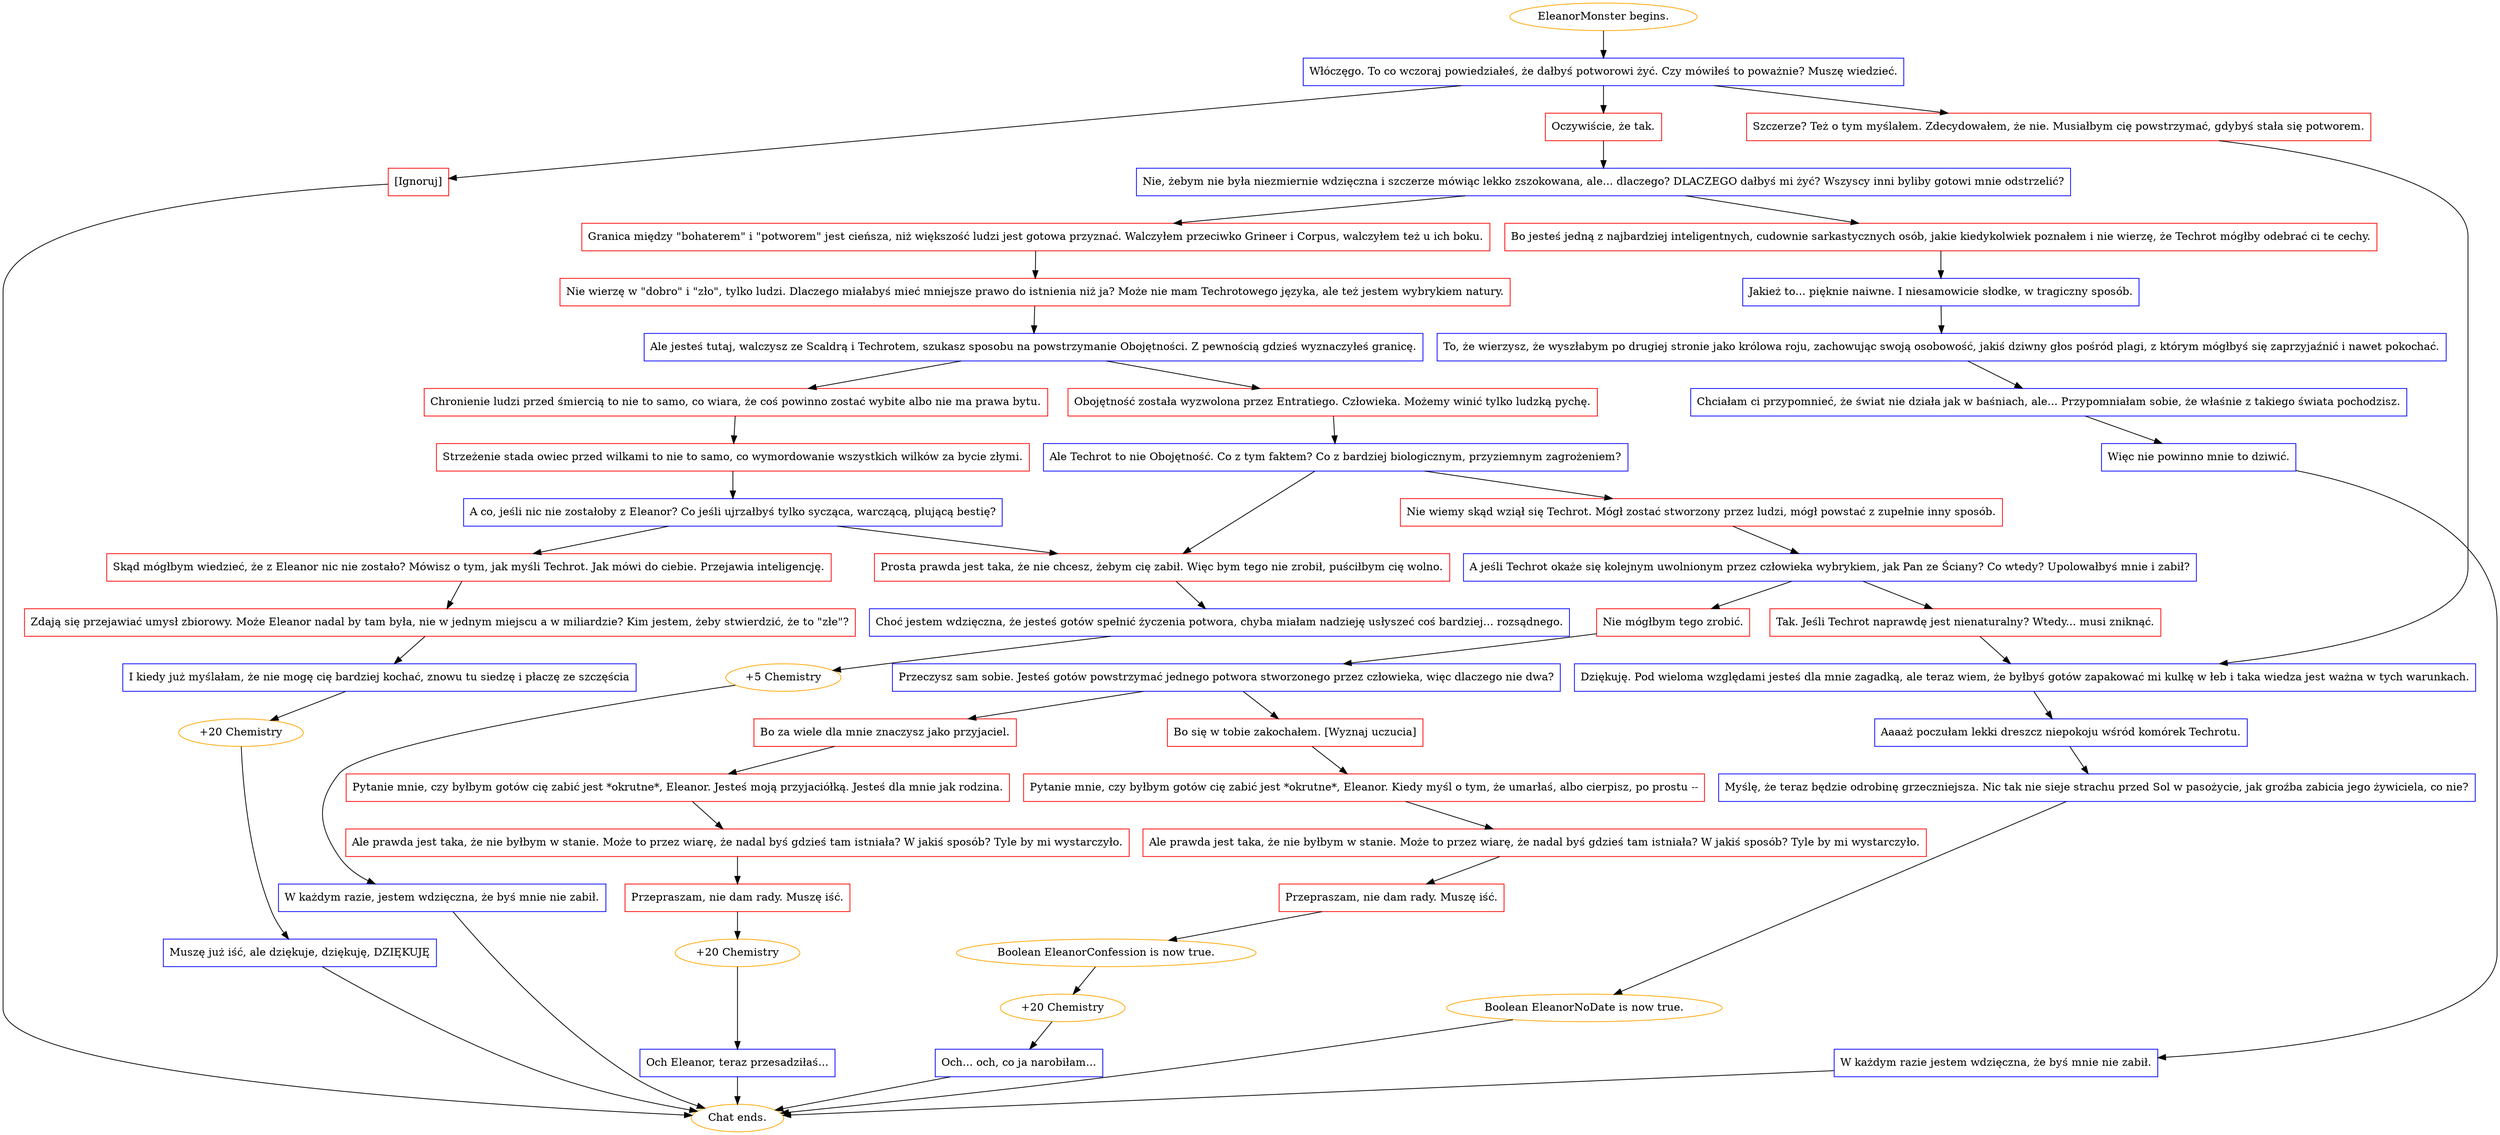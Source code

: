 digraph {
	"EleanorMonster begins." [color=orange];
		"EleanorMonster begins." -> j2953632117;
	j2953632117 [label="Włóczęgo. To co wczoraj powiedziałeś, że dałbyś potworowi żyć. Czy mówiłeś to poważnie? Muszę wiedzieć.",shape=box,color=blue];
		j2953632117 -> j4073146870;
		j2953632117 -> j2431128728;
		j2953632117 -> j3747364732;
	j4073146870 [label="Oczywiście, że tak.",shape=box,color=red];
		j4073146870 -> j1821547942;
	j2431128728 [label="Szczerze? Też o tym myślałem. Zdecydowałem, że nie. Musiałbym cię powstrzymać, gdybyś stała się potworem.",shape=box,color=red];
		j2431128728 -> j2010384067;
	j3747364732 [label="[Ignoruj]",shape=box,color=red];
		j3747364732 -> "Chat ends.";
	j1821547942 [label="Nie, żebym nie była niezmiernie wdzięczna i szczerze mówiąc lekko zszokowana, ale... dlaczego? DLACZEGO dałbyś mi żyć? Wszyscy inni byliby gotowi mnie odstrzelić?",shape=box,color=blue];
		j1821547942 -> j3772965983;
		j1821547942 -> j3700631955;
	j2010384067 [label="Dziękuję. Pod wieloma względami jesteś dla mnie zagadką, ale teraz wiem, że byłbyś gotów zapakować mi kulkę w łeb i taka wiedza jest ważna w tych warunkach.",shape=box,color=blue];
		j2010384067 -> j3794018236;
	"Chat ends." [color=orange];
	j3772965983 [label="Granica między \"bohaterem\" i \"potworem\" jest cieńsza, niż większość ludzi jest gotowa przyznać. Walczyłem przeciwko Grineer i Corpus, walczyłem też u ich boku.",shape=box,color=red];
		j3772965983 -> j3788148692;
	j3700631955 [label="Bo jesteś jedną z najbardziej inteligentnych, cudownie sarkastycznych osób, jakie kiedykolwiek poznałem i nie wierzę, że Techrot mógłby odebrać ci te cechy.",shape=box,color=red];
		j3700631955 -> j841953183;
	j3794018236 [label="Aaaaż poczułam lekki dreszcz niepokoju wśród komórek Techrotu.",shape=box,color=blue];
		j3794018236 -> j4116873915;
	j3788148692 [label="Nie wierzę w \"dobro\" i \"zło\", tylko ludzi. Dlaczego miałabyś mieć mniejsze prawo do istnienia niż ja? Może nie mam Techrotowego języka, ale też jestem wybrykiem natury.",shape=box,color=red];
		j3788148692 -> j3385870598;
	j841953183 [label="Jakież to... pięknie naiwne. I niesamowicie słodke, w tragiczny sposób.",shape=box,color=blue];
		j841953183 -> j408548482;
	j4116873915 [label="Myślę, że teraz będzie odrobinę grzeczniejsza. Nic tak nie sieje strachu przed Sol w pasożycie, jak groźba zabicia jego żywiciela, co nie?",shape=box,color=blue];
		j4116873915 -> j2728200779;
	j3385870598 [label="Ale jesteś tutaj, walczysz ze Scaldrą i Techrotem, szukasz sposobu na powstrzymanie Obojętności. Z pewnością gdzieś wyznaczyłeś granicę.",shape=box,color=blue];
		j3385870598 -> j4211125037;
		j3385870598 -> j2344986003;
	j408548482 [label="To, że wierzysz, że wyszłabym po drugiej stronie jako królowa roju, zachowując swoją osobowość, jakiś dziwny głos pośród plagi, z którym mógłbyś się zaprzyjaźnić i nawet pokochać.",shape=box,color=blue];
		j408548482 -> j1860333331;
	j2728200779 [label="Boolean EleanorNoDate is now true.",color=orange];
		j2728200779 -> "Chat ends.";
	j4211125037 [label="Obojętność została wyzwolona przez Entratiego. Człowieka. Możemy winić tylko ludzką pychę.",shape=box,color=red];
		j4211125037 -> j3331112991;
	j2344986003 [label="Chronienie ludzi przed śmiercią to nie to samo, co wiara, że coś powinno zostać wybite albo nie ma prawa bytu.",shape=box,color=red];
		j2344986003 -> j2336001408;
	j1860333331 [label="Chciałam ci przypomnieć, że świat nie działa jak w baśniach, ale... Przypomniałam sobie, że właśnie z takiego świata pochodzisz.",shape=box,color=blue];
		j1860333331 -> j638170999;
	j3331112991 [label="Ale Techrot to nie Obojętność. Co z tym faktem? Co z bardziej biologicznym, przyziemnym zagrożeniem?",shape=box,color=blue];
		j3331112991 -> j4252716792;
		j3331112991 -> j3231386641;
	j2336001408 [label="Strzeżenie stada owiec przed wilkami to nie to samo, co wymordowanie wszystkich wilków za bycie złymi.",shape=box,color=red];
		j2336001408 -> j552076723;
	j638170999 [label="Więc nie powinno mnie to dziwić.",shape=box,color=blue];
		j638170999 -> j2648666514;
	j4252716792 [label="Nie wiemy skąd wziął się Techrot. Mógł zostać stworzony przez ludzi, mógł powstać z zupełnie inny sposób.",shape=box,color=red];
		j4252716792 -> j2572485451;
	j3231386641 [label="Prosta prawda jest taka, że nie chcesz, żebym cię zabił. Więc bym tego nie zrobił, puściłbym cię wolno.",shape=box,color=red];
		j3231386641 -> j4003073124;
	j552076723 [label="A co, jeśli nic nie zostałoby z Eleanor? Co jeśli ujrzałbyś tylko sycząca, warczącą, plującą bestię?",shape=box,color=blue];
		j552076723 -> j1117759409;
		j552076723 -> j3231386641;
	j2648666514 [label="W każdym razie jestem wdzięczna, że byś mnie nie zabił.",shape=box,color=blue];
		j2648666514 -> "Chat ends.";
	j2572485451 [label="A jeśli Techrot okaże się kolejnym uwolnionym przez człowieka wybrykiem, jak Pan ze Ściany? Co wtedy? Upolowałbyś mnie i zabił?",shape=box,color=blue];
		j2572485451 -> j1122205084;
		j2572485451 -> j2921787709;
	j4003073124 [label="Choć jestem wdzięczna, że jesteś gotów spełnić życzenia potwora, chyba miałam nadzieję usłyszeć coś bardziej... rozsądnego.",shape=box,color=blue];
		j4003073124 -> j2787226120;
	j1117759409 [label="Skąd mógłbym wiedzieć, że z Eleanor nic nie zostało? Mówisz o tym, jak myśli Techrot. Jak mówi do ciebie. Przejawia inteligencję.",shape=box,color=red];
		j1117759409 -> j2597360720;
	j1122205084 [label="Nie mógłbym tego zrobić.",shape=box,color=red];
		j1122205084 -> j1193598980;
	j2921787709 [label="Tak. Jeśli Techrot naprawdę jest nienaturalny? Wtedy... musi zniknąć.",shape=box,color=red];
		j2921787709 -> j2010384067;
	j2787226120 [label="+5 Chemistry",color=orange];
		j2787226120 -> j3228854942;
	j2597360720 [label="Zdają się przejawiać umysł zbiorowy. Może Eleanor nadal by tam była, nie w jednym miejscu a w miliardzie? Kim jestem, żeby stwierdzić, że to \"złe\"?",shape=box,color=red];
		j2597360720 -> j4092494980;
	j1193598980 [label="Przeczysz sam sobie. Jesteś gotów powstrzymać jednego potwora stworzonego przez człowieka, więc dlaczego nie dwa?",shape=box,color=blue];
		j1193598980 -> j3965251623;
		j1193598980 -> j1903032058;
	j3228854942 [label="W każdym razie, jestem wdzięczna, że byś mnie nie zabił.",shape=box,color=blue];
		j3228854942 -> "Chat ends.";
	j4092494980 [label="I kiedy już myślałam, że nie mogę cię bardziej kochać, znowu tu siedzę i płaczę ze szczęścia",shape=box,color=blue];
		j4092494980 -> j2677580652;
	j3965251623 [label="Bo się w tobie zakochałem. [Wyznaj uczucia]",shape=box,color=red];
		j3965251623 -> j491277277;
	j1903032058 [label="Bo za wiele dla mnie znaczysz jako przyjaciel.",shape=box,color=red];
		j1903032058 -> j685211718;
	j2677580652 [label="+20 Chemistry",color=orange];
		j2677580652 -> j2461704748;
	j491277277 [label="Pytanie mnie, czy byłbym gotów cię zabić jest *okrutne*, Eleanor. Kiedy myśl o tym, że umarłaś, albo cierpisz, po prostu --",shape=box,color=red];
		j491277277 -> j3115116311;
	j685211718 [label="Pytanie mnie, czy byłbym gotów cię zabić jest *okrutne*, Eleanor. Jesteś moją przyjaciółką. Jesteś dla mnie jak rodzina.",shape=box,color=red];
		j685211718 -> j3382420563;
	j2461704748 [label="Muszę już iść, ale dziękuje, dziękuję, DZIĘKUJĘ",shape=box,color=blue];
		j2461704748 -> "Chat ends.";
	j3115116311 [label="Ale prawda jest taka, że nie byłbym w stanie. Może to przez wiarę, że nadal byś gdzieś tam istniała? W jakiś sposób? Tyle by mi wystarczyło.",shape=box,color=red];
		j3115116311 -> j40183508;
	j3382420563 [label="Ale prawda jest taka, że nie byłbym w stanie. Może to przez wiarę, że nadal byś gdzieś tam istniała? W jakiś sposób? Tyle by mi wystarczyło.",shape=box,color=red];
		j3382420563 -> j3430864435;
	j40183508 [label="Przepraszam, nie dam rady. Muszę iść.",shape=box,color=red];
		j40183508 -> j1129059485;
	j3430864435 [label="Przepraszam, nie dam rady. Muszę iść.",shape=box,color=red];
		j3430864435 -> j3515288916;
	j1129059485 [label="Boolean EleanorConfession is now true.",color=orange];
		j1129059485 -> j3216599662;
	j3515288916 [label="+20 Chemistry",color=orange];
		j3515288916 -> j3281997373;
	j3216599662 [label="+20 Chemistry",color=orange];
		j3216599662 -> j966992223;
	j3281997373 [label="Och Eleanor, teraz przesadziłaś...",shape=box,color=blue];
		j3281997373 -> "Chat ends.";
	j966992223 [label="Och... och, co ja narobiłam...",shape=box,color=blue];
		j966992223 -> "Chat ends.";
}